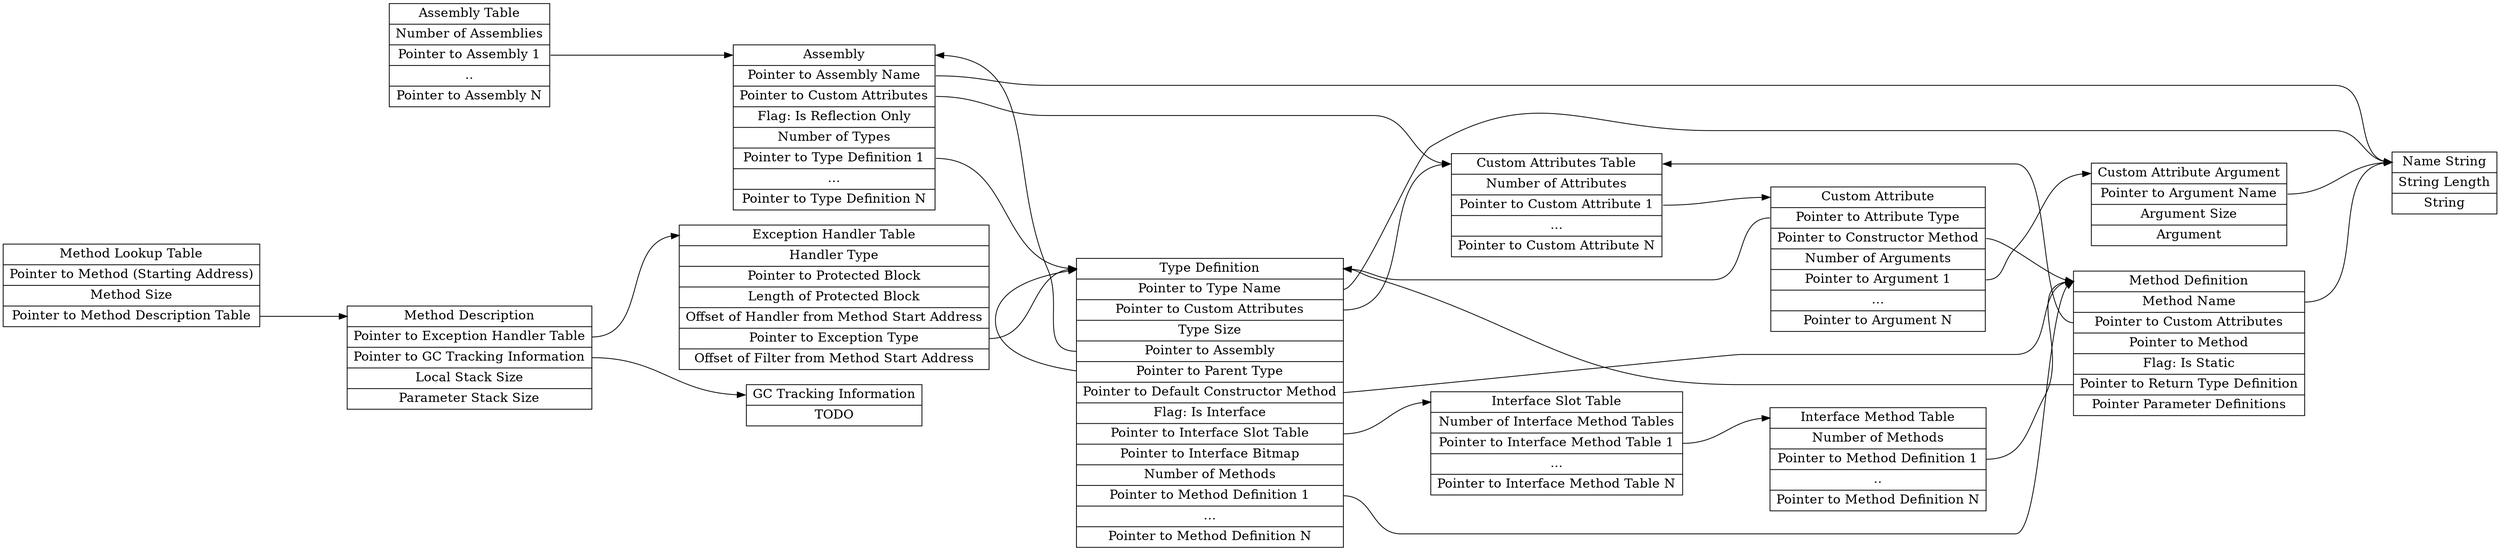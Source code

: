 digraph g {
graph [
rankdir = "LR"
];
node [
fontsize = "16"
shape = "ellipse"
];
edge [
minlen = "3"
];

"NameString" [
label = "<f0>Name String|<f1>String Length|<f2>String"
shape = "record"
];

"AssemblyListTable" [
label = "<f0>Assembly Table|<f1>Number of Assemblies|<f2>Pointer to Assembly 1|..|Pointer to Assembly N"
shape = "record"
];

"AssemblyDefinition" [
label = "<f0>Assembly|<f1>Pointer to Assembly Name|<f2>Pointer to Custom Attributes|<f3>Flag: Is Reflection Only|<f4> Number of Types|<f5>Pointer to Type  Definition 1|...|Pointer to Type  Definition N"
shape = "record"
];

"TypeDefinition" [
label = "<f0>Type Definition|<f1>Pointer to Type Name|<f2>Pointer to Custom Attributes|<f3>Type Size|<f4>Pointer to Assembly|<f5>Pointer to Parent Type|<f6>Pointer to Default Constructor Method|<f7>Flag: Is Interface|<f8>Pointer to Interface Slot Table|<f9>Pointer to Interface Bitmap|<f10>Number of Methods|<f11>Pointer to Method Definition 1|...|Pointer to Method Definition N"
shape = "record"
];

"MethodLookupTable" [
label = "<f0>Method Lookup Table|<f1>Pointer to Method (Starting Address)|<f2>Method Size|<f3>Pointer to Method Description Table"
shape = "record"
];

"MethodDescription" [
label = "<f0>Method Description|<f1>Pointer to Exception Handler Table|<f2>Pointer to GC Tracking Information|<f3>Local Stack Size|<f4>Parameter Stack Size"
shape = "record"
];

"ExceptionHandlerTable" [
label = "<f0>Exception Handler Table|<f1>Handler Type|<f2>Pointer to Protected Block|<f3>Length of Protected Block|<f4>Offset of Handler from Method Start Address|<f5>Pointer to Exception Type|<f6>Offset of Filter from Method Start Address"
shape = "record"
];

"InterfaceSlotTable" [
label = "<f0>Interface Slot Table|<f1>Number of Interface Method Tables|<f2>Pointer to Interface Method Table 1|...|Pointer to Interface Method Table N"
shape = "record"
];

"InterfaceMethodTable" [
label = "<f0>Interface Method Table|<f1>Number of Methods|<f2>Pointer to Method Definition 1|..|Pointer to Method Definition N"
shape = "record"
];

"MethodDefinition" [
label = "<f0>Method Definition|<f1>Method Name|<f2>Pointer to Custom Attributes|<f3>Pointer to Method|<f4>Flag: Is Static|<f5>Pointer to Return Type Definition|<f6>Pointer Parameter Definitions"
shape = "record"
];

"GCTrackingInformation" [
label = "<f0>GC Tracking Information|TODO"
shape = "record"
];

"CustomAttributesTable" [
label = "<f0>Custom Attributes Table|<f1>Number of Attributes|<f2>Pointer to Custom Attribute 1|...|Pointer to Custom Attribute N"
shape = "record"
];

"CustomAttribute" [
label = "<f0>Custom Attribute|<f1>Pointer to Attribute Type|<f2>Pointer to Constructor Method|<f3>Number of Arguments|<f4>Pointer to Argument 1|...|Pointer to Argument N"
shape = "record"
];

"CustomAttributeArgument" [
label = "<f0>Custom Attribute Argument|<f1>Pointer to Argument Name|<f2>Argument Size|<f3>Argument"
shape = "record"
];

"CustomAttributesTable":f2 -> "CustomAttribute":f0 [
id = 0
];

"CustomAttribute":f1 -> "TypeDefinition":f0 [
id = 0
];

"CustomAttribute":f2 -> "MethodDefinition":f0 [
id = 0
];

"CustomAttribute":f4 -> "CustomAttributeArgument":f0 [
id = 0
];

"CustomAttributeArgument":f1 -> "NameString":f0 [
id = 0
];

"AssemblyListTable":f2 -> "AssemblyDefinition":f0 [
id = 0
];

"AssemblyDefinition":f1 -> "NameString":f0 [
id = 0
];

"AssemblyDefinition":f2 -> "CustomAttributesTable":f0 [
id = 0
];

"AssemblyDefinition":f5 -> "TypeDefinition":f0 [
id = 0
];

"MethodLookupTable":f3 -> "MethodDescription":f0 [
id = 0
];

"MethodDescription":f1 -> "ExceptionHandlerTable":f0 [
id = 0
];

"ExceptionHandlerTable":f5 -> "TypeDefinition":f0 [
id = 0
];

"TypeDefinition":f1 -> "NameString":f0 [
id = 0
];

"TypeDefinition":f2 -> "CustomAttributesTable":f0 [
id = 0
];

"TypeDefinition":f4 -> "AssemblyDefinition":f0 [
id = 0
];

"TypeDefinition":f5 -> "TypeDefinition":f0 [
id = 0
];

"TypeDefinition":f6 -> "MethodDefinition":f0 [
id = 0
];

"TypeDefinition":f8 -> "InterfaceSlotTable":f0 [
id = 0
];

"TypeDefinition":f11 -> "MethodDefinition":f0 [
id = 0
];

"InterfaceSlotTable":f2 -> "InterfaceMethodTable":f0 [
id = 0
];

"InterfaceMethodTable":f2 -> "MethodDefinition":f0 [
id = 0
];

"MethodDefinition":f1 -> "NameString":f0 [
id = 0
];

"MethodDefinition":f2 -> "CustomAttributesTable":f0 [
id = 0
];

"MethodDefinition":f5 -> "TypeDefinition":f0 [
id = 0
];

"MethodDescription":f2 -> "GCTrackingInformation":f0 [
id = 0
];

}

